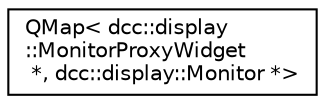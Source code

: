 digraph "类继承关系图"
{
  edge [fontname="Helvetica",fontsize="10",labelfontname="Helvetica",labelfontsize="10"];
  node [fontname="Helvetica",fontsize="10",shape=record];
  rankdir="LR";
  Node0 [label="QMap\< dcc::display\l::MonitorProxyWidget\l *, dcc::display::Monitor *\>",height=0.2,width=0.4,color="black", fillcolor="white", style="filled",URL="$class_q_map.html"];
}
